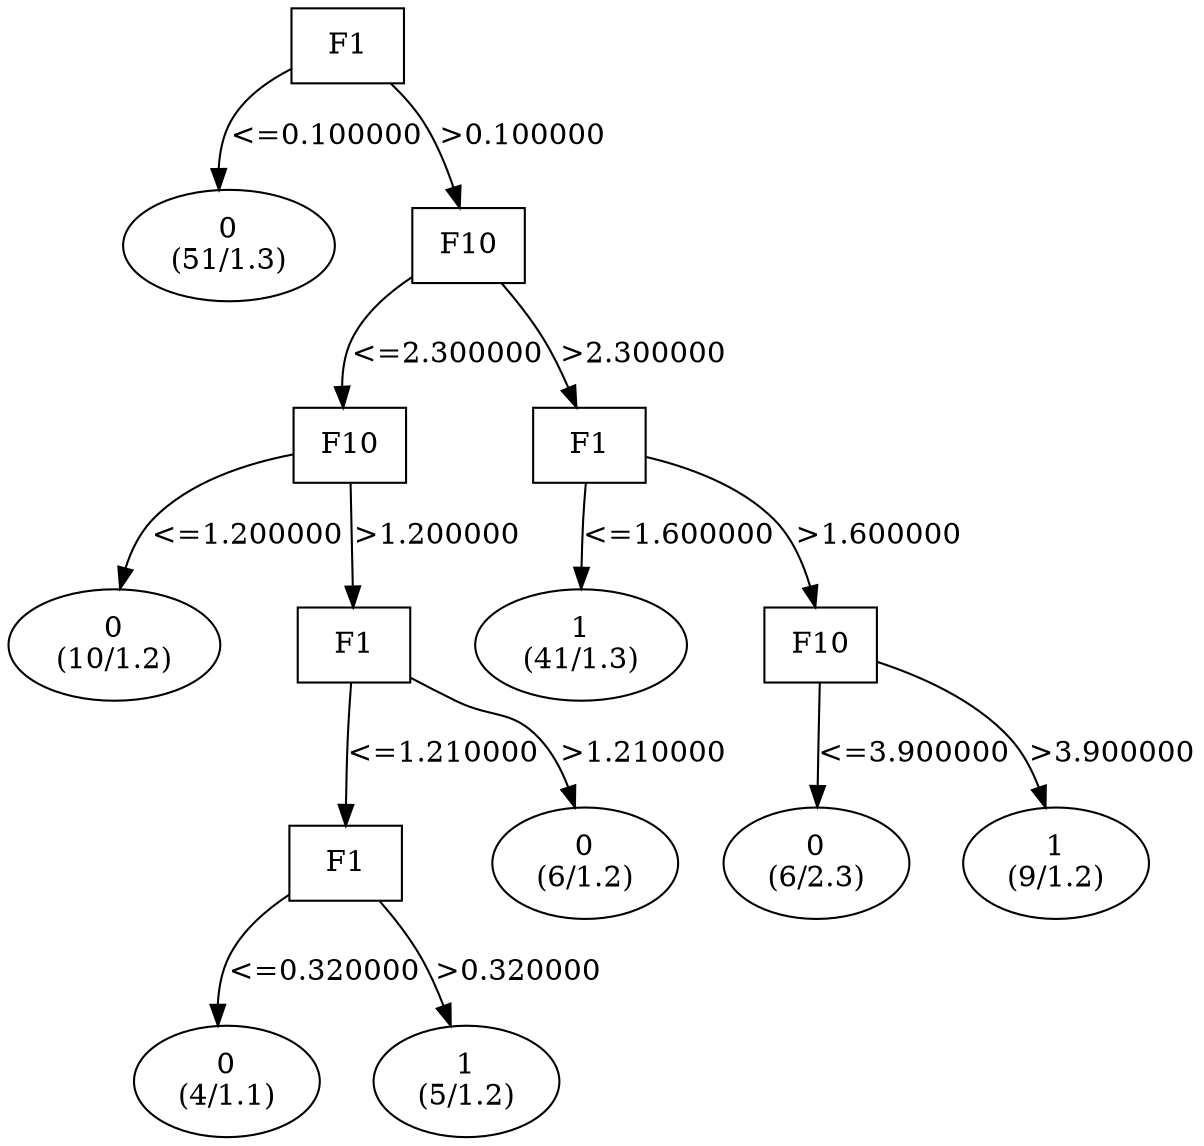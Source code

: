 digraph YaDT {
n0 [ shape=box, label="F1\n"]
n0 -> n1 [label="<=0.100000"]
n1 [ shape=ellipse, label="0\n(51/1.3)"]
n0 -> n2 [label=">0.100000"]
n2 [ shape=box, label="F10\n"]
n2 -> n3 [label="<=2.300000"]
n3 [ shape=box, label="F10\n"]
n3 -> n4 [label="<=1.200000"]
n4 [ shape=ellipse, label="0\n(10/1.2)"]
n3 -> n5 [label=">1.200000"]
n5 [ shape=box, label="F1\n"]
n5 -> n6 [label="<=1.210000"]
n6 [ shape=box, label="F1\n"]
n6 -> n7 [label="<=0.320000"]
n7 [ shape=ellipse, label="0\n(4/1.1)"]
n6 -> n8 [label=">0.320000"]
n8 [ shape=ellipse, label="1\n(5/1.2)"]
n5 -> n10 [label=">1.210000"]
n10 [ shape=ellipse, label="0\n(6/1.2)"]
n2 -> n13 [label=">2.300000"]
n13 [ shape=box, label="F1\n"]
n13 -> n14 [label="<=1.600000"]
n14 [ shape=ellipse, label="1\n(41/1.3)"]
n13 -> n15 [label=">1.600000"]
n15 [ shape=box, label="F10\n"]
n15 -> n16 [label="<=3.900000"]
n16 [ shape=ellipse, label="0\n(6/2.3)"]
n15 -> n17 [label=">3.900000"]
n17 [ shape=ellipse, label="1\n(9/1.2)"]
}
